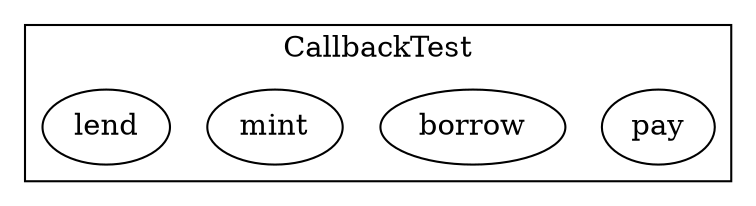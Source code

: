 strict digraph {
subgraph cluster_6340_CallbackTest {
label = "CallbackTest"
"6340_pay" [label="pay"]
"6340_borrow" [label="borrow"]
"6340_mint" [label="mint"]
"6340_lend" [label="lend"]
}subgraph cluster_solidity {
label = "[Solidity]"
}
}